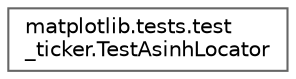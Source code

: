 digraph "Graphical Class Hierarchy"
{
 // LATEX_PDF_SIZE
  bgcolor="transparent";
  edge [fontname=Helvetica,fontsize=10,labelfontname=Helvetica,labelfontsize=10];
  node [fontname=Helvetica,fontsize=10,shape=box,height=0.2,width=0.4];
  rankdir="LR";
  Node0 [id="Node000000",label="matplotlib.tests.test\l_ticker.TestAsinhLocator",height=0.2,width=0.4,color="grey40", fillcolor="white", style="filled",URL="$d7/d55/classmatplotlib_1_1tests_1_1test__ticker_1_1TestAsinhLocator.html",tooltip=" "];
}
